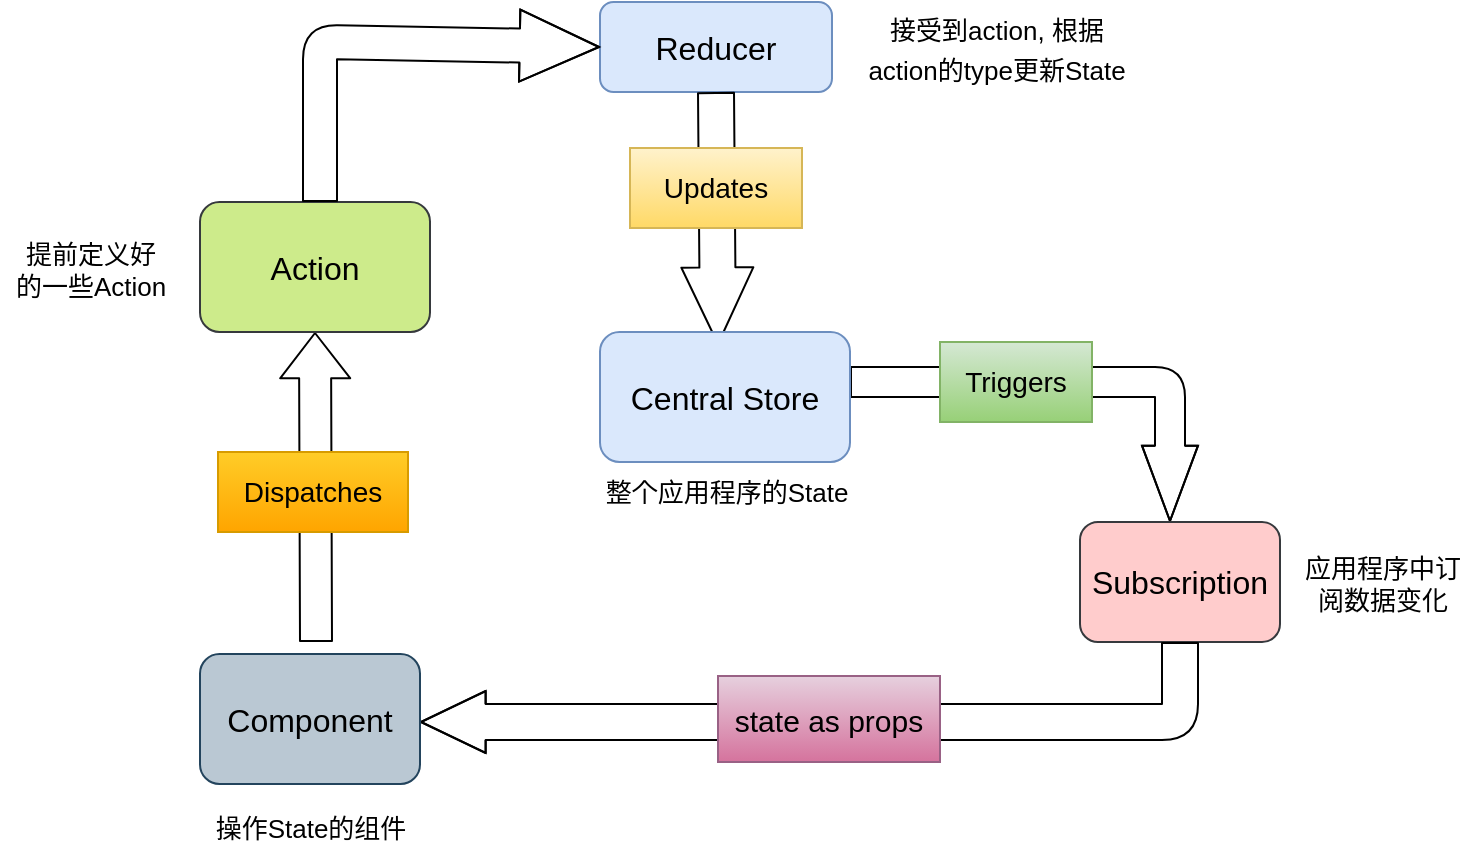 <mxfile>
    <diagram id="LdVM3BmSVCXvx_4wcWCr" name="Redux流程图原理">
        <mxGraphModel dx="1743" dy="1768" grid="1" gridSize="10" guides="1" tooltips="1" connect="1" arrows="1" fold="1" page="1" pageScale="1" pageWidth="827" pageHeight="1169" math="0" shadow="0">
            <root>
                <mxCell id="0"/>
                <mxCell id="1" parent="0"/>
                <mxCell id="2" value="&lt;font style=&quot;font-size: 16px&quot;&gt;Reducer&lt;/font&gt;" style="rounded=1;whiteSpace=wrap;html=1;fillColor=#dae8fc;strokeColor=#6c8ebf;" vertex="1" parent="1">
                    <mxGeometry x="220" y="-240" width="116" height="45" as="geometry"/>
                </mxCell>
                <mxCell id="3" value="" style="shape=flexArrow;endArrow=classic;html=1;exitX=0.5;exitY=1;exitDx=0;exitDy=0;width=18;endSize=12.42;endWidth=17;entryX=0.472;entryY=0.1;entryDx=0;entryDy=0;entryPerimeter=0;" edge="1" parent="1" source="2" target="8">
                    <mxGeometry width="50" height="50" relative="1" as="geometry">
                        <mxPoint x="300" y="-60" as="sourcePoint"/>
                        <mxPoint x="279" y="-80" as="targetPoint"/>
                    </mxGeometry>
                </mxCell>
                <mxCell id="4" value="" style="shape=flexArrow;endArrow=classic;html=1;width=15;endSize=12.22;endWidth=12;" edge="1" parent="1">
                    <mxGeometry width="50" height="50" relative="1" as="geometry">
                        <mxPoint x="345" y="-50" as="sourcePoint"/>
                        <mxPoint x="505" y="20" as="targetPoint"/>
                        <Array as="points">
                            <mxPoint x="505" y="-50"/>
                        </Array>
                    </mxGeometry>
                </mxCell>
                <mxCell id="5" value="&lt;font style=&quot;font-size: 14px&quot;&gt;Updates&lt;/font&gt;" style="rounded=0;whiteSpace=wrap;html=1;fillColor=#fff2cc;strokeColor=#d6b656;gradientColor=#ffd966;" vertex="1" parent="1">
                    <mxGeometry x="235" y="-167" width="86" height="40" as="geometry"/>
                </mxCell>
                <mxCell id="7" value="&lt;font style=&quot;font-size: 14px&quot;&gt;Triggers&lt;/font&gt;" style="rounded=0;whiteSpace=wrap;html=1;fillColor=#d5e8d4;strokeColor=#82b366;gradientColor=#97d077;" vertex="1" parent="1">
                    <mxGeometry x="390" y="-70" width="76" height="40" as="geometry"/>
                </mxCell>
                <mxCell id="8" value="&lt;span&gt;&lt;font style=&quot;font-size: 16px&quot;&gt;Central Store&lt;/font&gt;&lt;/span&gt;" style="rounded=1;whiteSpace=wrap;html=1;fillColor=#dae8fc;strokeColor=#6c8ebf;" vertex="1" parent="1">
                    <mxGeometry x="220" y="-75" width="125" height="65" as="geometry"/>
                </mxCell>
                <mxCell id="10" value="&lt;font style=&quot;font-size: 16px&quot;&gt;Subscription&lt;/font&gt;" style="rounded=1;whiteSpace=wrap;html=1;fillColor=#ffcccc;strokeColor=#36393d;" vertex="1" parent="1">
                    <mxGeometry x="460" y="20" width="100" height="60" as="geometry"/>
                </mxCell>
                <mxCell id="12" value="" style="shape=flexArrow;endArrow=classic;html=1;width=18;endSize=10.44;endWidth=12;exitX=0.5;exitY=1;exitDx=0;exitDy=0;" edge="1" parent="1" source="10">
                    <mxGeometry width="50" height="50" relative="1" as="geometry">
                        <mxPoint x="324" y="110" as="sourcePoint"/>
                        <mxPoint x="130" y="120" as="targetPoint"/>
                        <Array as="points">
                            <mxPoint x="510" y="120"/>
                        </Array>
                    </mxGeometry>
                </mxCell>
                <mxCell id="13" value="&lt;font style=&quot;font-size: 15px&quot;&gt;state as props&lt;/font&gt;" style="rounded=0;whiteSpace=wrap;html=1;fillColor=#e6d0de;strokeColor=#996185;gradientColor=#d5739d;" vertex="1" parent="1">
                    <mxGeometry x="279" y="97" width="111" height="43" as="geometry"/>
                </mxCell>
                <mxCell id="14" value="&lt;font style=&quot;font-size: 16px&quot;&gt;Component&lt;/font&gt;" style="rounded=1;whiteSpace=wrap;html=1;fillColor=#bac8d3;strokeColor=#23445d;" vertex="1" parent="1">
                    <mxGeometry x="20" y="86" width="110" height="65" as="geometry"/>
                </mxCell>
                <mxCell id="15" value="" style="shape=flexArrow;endArrow=classic;html=1;width=16;endSize=7.21;endWidth=18;entryX=0.5;entryY=1;entryDx=0;entryDy=0;" edge="1" parent="1" target="16">
                    <mxGeometry width="50" height="50" relative="1" as="geometry">
                        <mxPoint x="78" y="80" as="sourcePoint"/>
                        <mxPoint x="75" y="-20" as="targetPoint"/>
                    </mxGeometry>
                </mxCell>
                <mxCell id="16" value="&lt;font style=&quot;font-size: 16px&quot;&gt;Action&lt;/font&gt;" style="rounded=1;whiteSpace=wrap;html=1;fillColor=#cdeb8b;strokeColor=#36393d;" vertex="1" parent="1">
                    <mxGeometry x="20" y="-140" width="115" height="65" as="geometry"/>
                </mxCell>
                <mxCell id="17" value="&lt;font style=&quot;font-size: 14px&quot;&gt;Dispatches&lt;/font&gt;" style="rounded=0;whiteSpace=wrap;html=1;fillColor=#ffcd28;gradientColor=#ffa500;strokeColor=#d79b00;" vertex="1" parent="1">
                    <mxGeometry x="29" y="-15" width="95" height="40" as="geometry"/>
                </mxCell>
                <mxCell id="18" value="" style="shape=flexArrow;endArrow=classic;html=1;width=17;endSize=12.89;endWidth=18;entryX=0;entryY=0.5;entryDx=0;entryDy=0;" edge="1" parent="1" target="2">
                    <mxGeometry width="50" height="50" relative="1" as="geometry">
                        <mxPoint x="80" y="-140" as="sourcePoint"/>
                        <mxPoint x="210" y="-110" as="targetPoint"/>
                        <Array as="points">
                            <mxPoint x="80" y="-220"/>
                        </Array>
                    </mxGeometry>
                </mxCell>
                <mxCell id="22" value="&lt;font style=&quot;font-size: 13px&quot;&gt;接受到action, 根据&lt;br&gt;action的type更新State&lt;/font&gt;" style="text;html=1;resizable=0;autosize=1;align=center;verticalAlign=middle;points=[];fillColor=none;strokeColor=none;rounded=0;fontSize=16;" vertex="1" parent="1">
                    <mxGeometry x="348" y="-237" width="140" height="40" as="geometry"/>
                </mxCell>
                <mxCell id="23" value="整个应用程序的State" style="text;html=1;resizable=0;autosize=1;align=center;verticalAlign=middle;points=[];fillColor=none;strokeColor=none;rounded=0;fontSize=13;" vertex="1" parent="1">
                    <mxGeometry x="212.5" y="-5" width="140" height="20" as="geometry"/>
                </mxCell>
                <mxCell id="24" value="应用程序中订&lt;br&gt;阅数据变化" style="text;html=1;resizable=0;autosize=1;align=center;verticalAlign=middle;points=[];fillColor=none;strokeColor=none;rounded=0;fontSize=13;" vertex="1" parent="1">
                    <mxGeometry x="566" y="31" width="90" height="40" as="geometry"/>
                </mxCell>
                <mxCell id="25" value="操作State的组件" style="text;html=1;resizable=0;autosize=1;align=center;verticalAlign=middle;points=[];fillColor=none;strokeColor=none;rounded=0;fontSize=13;" vertex="1" parent="1">
                    <mxGeometry x="20" y="163" width="110" height="20" as="geometry"/>
                </mxCell>
                <mxCell id="26" value="提前定义好&lt;br&gt;的一些Action" style="text;html=1;resizable=0;autosize=1;align=center;verticalAlign=middle;points=[];fillColor=none;strokeColor=none;rounded=0;fontSize=13;" vertex="1" parent="1">
                    <mxGeometry x="-80" y="-126" width="90" height="40" as="geometry"/>
                </mxCell>
            </root>
        </mxGraphModel>
    </diagram>
</mxfile>